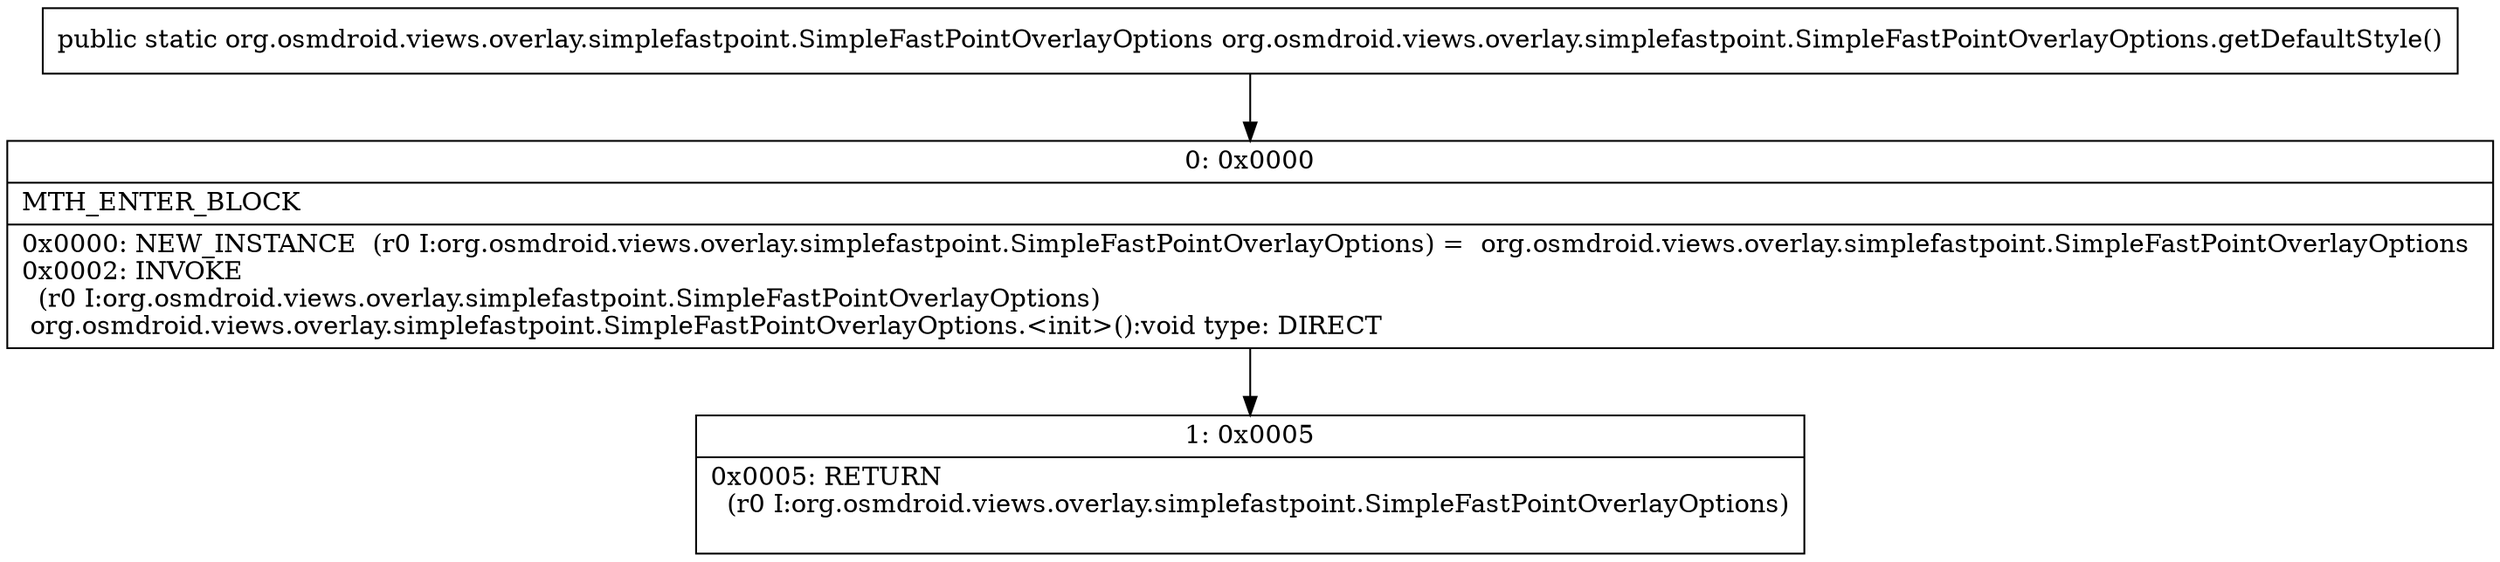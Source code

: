digraph "CFG fororg.osmdroid.views.overlay.simplefastpoint.SimpleFastPointOverlayOptions.getDefaultStyle()Lorg\/osmdroid\/views\/overlay\/simplefastpoint\/SimpleFastPointOverlayOptions;" {
Node_0 [shape=record,label="{0\:\ 0x0000|MTH_ENTER_BLOCK\l|0x0000: NEW_INSTANCE  (r0 I:org.osmdroid.views.overlay.simplefastpoint.SimpleFastPointOverlayOptions) =  org.osmdroid.views.overlay.simplefastpoint.SimpleFastPointOverlayOptions \l0x0002: INVOKE  \l  (r0 I:org.osmdroid.views.overlay.simplefastpoint.SimpleFastPointOverlayOptions)\l org.osmdroid.views.overlay.simplefastpoint.SimpleFastPointOverlayOptions.\<init\>():void type: DIRECT \l}"];
Node_1 [shape=record,label="{1\:\ 0x0005|0x0005: RETURN  \l  (r0 I:org.osmdroid.views.overlay.simplefastpoint.SimpleFastPointOverlayOptions)\l \l}"];
MethodNode[shape=record,label="{public static org.osmdroid.views.overlay.simplefastpoint.SimpleFastPointOverlayOptions org.osmdroid.views.overlay.simplefastpoint.SimpleFastPointOverlayOptions.getDefaultStyle() }"];
MethodNode -> Node_0;
Node_0 -> Node_1;
}

